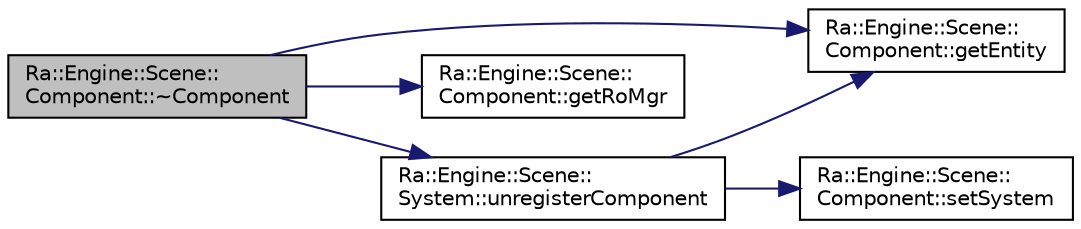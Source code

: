 digraph "Ra::Engine::Scene::Component::~Component"
{
 // INTERACTIVE_SVG=YES
 // LATEX_PDF_SIZE
  edge [fontname="Helvetica",fontsize="10",labelfontname="Helvetica",labelfontsize="10"];
  node [fontname="Helvetica",fontsize="10",shape=record];
  rankdir="LR";
  Node1 [label="Ra::Engine::Scene::\lComponent::~Component",height=0.2,width=0.4,color="black", fillcolor="grey75", style="filled", fontcolor="black",tooltip="DESTRUCTOR."];
  Node1 -> Node2 [color="midnightblue",fontsize="10",style="solid",fontname="Helvetica"];
  Node2 [label="Ra::Engine::Scene::\lComponent::getEntity",height=0.2,width=0.4,color="black", fillcolor="white", style="filled",URL="$classRa_1_1Engine_1_1Scene_1_1Component.html#aaaac457b6b1c62d618f626c9c6771ad2",tooltip="Return the entity the component belongs to."];
  Node1 -> Node3 [color="midnightblue",fontsize="10",style="solid",fontname="Helvetica"];
  Node3 [label="Ra::Engine::Scene::\lComponent::getRoMgr",height=0.2,width=0.4,color="black", fillcolor="white", style="filled",URL="$classRa_1_1Engine_1_1Scene_1_1Component.html#a32a4bfb4e9b24644d680db3852099ff3",tooltip="Shortcut to access the render object manager."];
  Node1 -> Node4 [color="midnightblue",fontsize="10",style="solid",fontname="Helvetica"];
  Node4 [label="Ra::Engine::Scene::\lSystem::unregisterComponent",height=0.2,width=0.4,color="black", fillcolor="white", style="filled",URL="$classRa_1_1Engine_1_1Scene_1_1System.html#adc55c303d8378bee461f1f14f385100e",tooltip=" "];
  Node4 -> Node2 [color="midnightblue",fontsize="10",style="solid",fontname="Helvetica"];
  Node4 -> Node5 [color="midnightblue",fontsize="10",style="solid",fontname="Helvetica"];
  Node5 [label="Ra::Engine::Scene::\lComponent::setSystem",height=0.2,width=0.4,color="black", fillcolor="white", style="filled",URL="$classRa_1_1Engine_1_1Scene_1_1Component.html#ad938ddceb5b48fc2c0ba6ef699ac3cfa",tooltip="Set the system to which the component belongs."];
}
